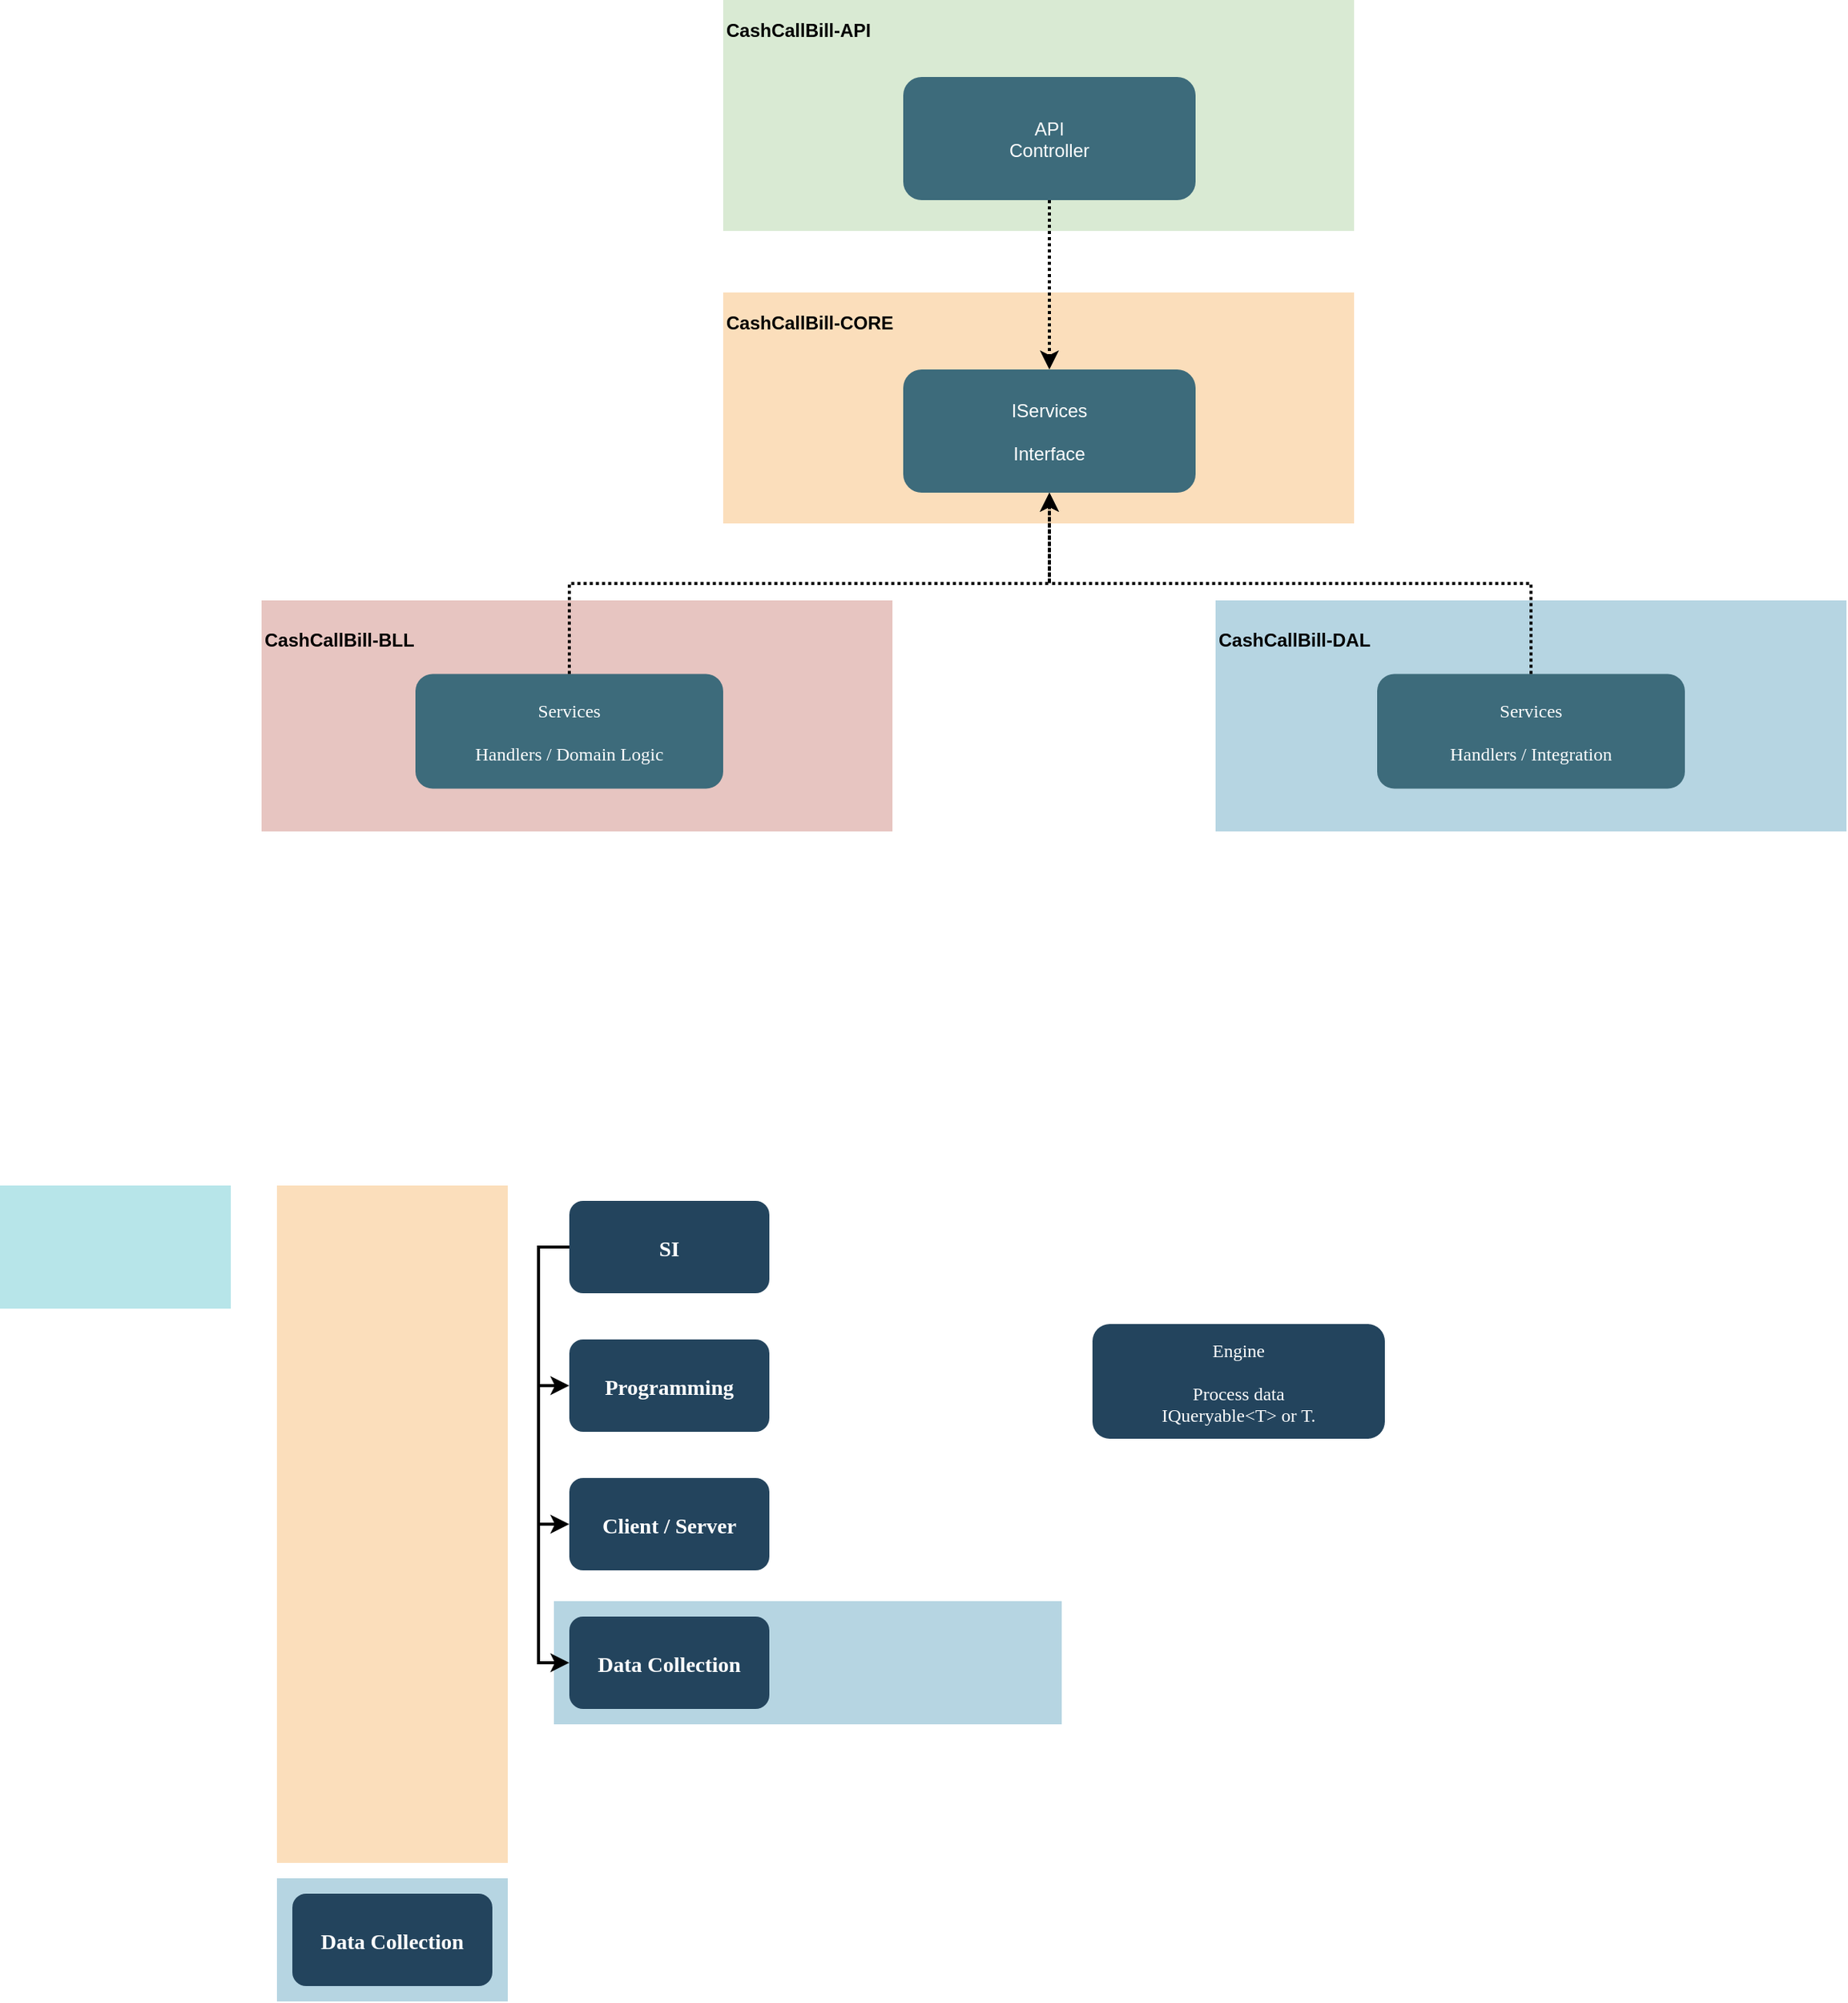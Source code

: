 <mxfile version="13.6.5" type="github">
  <diagram name="Page-1" id="2c0d36ab-eaac-3732-788b-9136903baeff">
    <mxGraphModel dx="1360" dy="802" grid="1" gridSize="10" guides="1" tooltips="1" connect="1" arrows="1" fold="1" page="1" pageScale="1.5" pageWidth="1169" pageHeight="827" background="#ffffff" math="0" shadow="0">
      <root>
        <mxCell id="0" />
        <mxCell id="1" parent="0" />
        <mxCell id="122" value="" style="fillColor=#10739E;strokeColor=none;opacity=30;" parent="1" vertex="1">
          <mxGeometry x="960" y="430" width="410" height="150" as="geometry" />
        </mxCell>
        <mxCell id="118" value="" style="fillColor=#F2931E;strokeColor=none;opacity=30;" parent="1" vertex="1">
          <mxGeometry x="350.0" y="810.0" width="150.0" height="440.0" as="geometry" />
        </mxCell>
        <mxCell id="117" value="" style="fillColor=#F2931E;strokeColor=none;opacity=30;" parent="1" vertex="1">
          <mxGeometry x="640" y="230" width="410" height="150" as="geometry" />
        </mxCell>
        <mxCell id="113" value="" style="fillColor=#10739E;strokeColor=none;opacity=30;" parent="1" vertex="1">
          <mxGeometry x="530" y="1080" width="330.0" height="80" as="geometry" />
        </mxCell>
        <mxCell id="112" value="" style="fillColor=#10739E;strokeColor=none;opacity=30;" parent="1" vertex="1">
          <mxGeometry x="350" y="1260" width="150" height="80" as="geometry" />
        </mxCell>
        <mxCell id="111" value="" style="fillColor=#D9EAD3;strokeColor=none" parent="1" vertex="1">
          <mxGeometry x="640" y="40" width="410" height="150" as="geometry" />
        </mxCell>
        <mxCell id="108" value="" style="fillColor=#12AAB5;strokeColor=none;opacity=30;" parent="1" vertex="1">
          <mxGeometry x="170" y="810" width="150" height="80" as="geometry" />
        </mxCell>
        <mxCell id="2" value="API&#xa;Controller" style="rounded=1;gradientColor=none;fontColor=#FFFFFF;fontStyle=0;fontFamily=Helvetica;fontSize=12;fillColor=#3D6B7B;horizontal=1;spacingTop=0;spacing=2;strokeWidth=1;strokeColor=none;" parent="1" vertex="1">
          <mxGeometry x="757" y="90" width="190" height="80" as="geometry" />
        </mxCell>
        <mxCell id="12" value="IServices&#xa;&#xa;Interface" style="rounded=1;gradientColor=none;strokeColor=none;fontColor=#FFFFFF;fontStyle=0;fontFamily=Helvetica;fontSize=12;fillColor=#3D6B7B;" parent="1" vertex="1">
          <mxGeometry x="757" y="280" width="190" height="80" as="geometry" />
        </mxCell>
        <mxCell id="23" value="Data Collection" style="rounded=1;fillColor=#23445D;gradientColor=none;strokeColor=none;fontColor=#FFFFFF;fontStyle=1;fontFamily=Tahoma;fontSize=14" parent="1" vertex="1">
          <mxGeometry x="360" y="1270" width="130" height="60" as="geometry" />
        </mxCell>
        <mxCell id="25" value="SI" style="rounded=1;fillColor=#23445D;gradientColor=none;strokeColor=none;fontColor=#FFFFFF;fontStyle=1;fontFamily=Tahoma;fontSize=14" parent="1" vertex="1">
          <mxGeometry x="540" y="820" width="130" height="60" as="geometry" />
        </mxCell>
        <mxCell id="26" value="Programming" style="rounded=1;fillColor=#23445D;gradientColor=none;strokeColor=none;fontColor=#FFFFFF;fontStyle=1;fontFamily=Tahoma;fontSize=14" parent="1" vertex="1">
          <mxGeometry x="540" y="910" width="130" height="60" as="geometry" />
        </mxCell>
        <mxCell id="27" value="Client / Server" style="rounded=1;fillColor=#23445D;gradientColor=none;strokeColor=none;fontColor=#FFFFFF;fontStyle=1;fontFamily=Tahoma;fontSize=14" parent="1" vertex="1">
          <mxGeometry x="540" y="1000" width="130" height="60" as="geometry" />
        </mxCell>
        <mxCell id="28" value="Data Collection" style="rounded=1;fillColor=#23445D;gradientColor=none;strokeColor=none;fontColor=#FFFFFF;fontStyle=1;fontFamily=Tahoma;fontSize=14" parent="1" vertex="1">
          <mxGeometry x="540" y="1090" width="130" height="60" as="geometry" />
        </mxCell>
        <mxCell id="29" value="Engine&#xa;&#xa;Process data&#xa;IQueryable&lt;T&gt; or T." style="rounded=1;fillColor=#23445D;gradientColor=none;strokeColor=none;fontColor=#FFFFFF;fontStyle=0;fontFamily=Tahoma;fontSize=12;" parent="1" vertex="1">
          <mxGeometry x="880" y="900" width="190" height="74.5" as="geometry" />
        </mxCell>
        <mxCell id="59" value="" style="edgeStyle=elbowEdgeStyle;elbow=vertical;strokeWidth=2;rounded=0;dashed=1;dashPattern=1 1;" parent="1" source="2" target="12" edge="1">
          <mxGeometry x="347" y="225.5" width="100" height="100" as="geometry">
            <mxPoint x="862.0" y="275.5" as="sourcePoint" />
            <mxPoint x="1467.0" y="345.5" as="targetPoint" />
          </mxGeometry>
        </mxCell>
        <mxCell id="70" value="" style="edgeStyle=elbowEdgeStyle;elbow=horizontal;strokeWidth=2;rounded=0" parent="1" source="25" target="26" edge="1">
          <mxGeometry x="100" y="500" width="100" height="100" as="geometry">
            <mxPoint x="100" y="600" as="sourcePoint" />
            <mxPoint x="200" y="500" as="targetPoint" />
            <Array as="points">
              <mxPoint x="520" y="900" />
            </Array>
          </mxGeometry>
        </mxCell>
        <mxCell id="71" value="" style="edgeStyle=elbowEdgeStyle;elbow=horizontal;strokeWidth=2;rounded=0" parent="1" source="25" target="27" edge="1">
          <mxGeometry x="100" y="500" width="100" height="100" as="geometry">
            <mxPoint x="100" y="600" as="sourcePoint" />
            <mxPoint x="200" y="500" as="targetPoint" />
            <Array as="points">
              <mxPoint x="520" y="940" />
            </Array>
          </mxGeometry>
        </mxCell>
        <mxCell id="72" value="" style="edgeStyle=elbowEdgeStyle;elbow=horizontal;strokeWidth=2;rounded=0" parent="1" source="25" target="28" edge="1">
          <mxGeometry x="100" y="500" width="100" height="100" as="geometry">
            <mxPoint x="100" y="600" as="sourcePoint" />
            <mxPoint x="200" y="500" as="targetPoint" />
            <Array as="points">
              <mxPoint x="520" y="980" />
            </Array>
          </mxGeometry>
        </mxCell>
        <mxCell id="BOrQ3AjpW1lH5a_4WWRU-123" value="CashCallBill-API" style="text;html=1;strokeColor=none;fillColor=none;align=left;verticalAlign=middle;whiteSpace=wrap;rounded=0;fontFamily=Helvetica;fontSize=12;fontStyle=1" vertex="1" parent="1">
          <mxGeometry x="640" y="50" width="120" height="20" as="geometry" />
        </mxCell>
        <mxCell id="BOrQ3AjpW1lH5a_4WWRU-124" value="CashCallBill-CORE" style="text;html=1;strokeColor=none;fillColor=none;align=left;verticalAlign=middle;whiteSpace=wrap;rounded=0;fontFamily=Helvetica;fontSize=12;fontStyle=1" vertex="1" parent="1">
          <mxGeometry x="640" y="240" width="120" height="20" as="geometry" />
        </mxCell>
        <mxCell id="123" value="" style="fillColor=#AE4132;strokeColor=none;opacity=30;" parent="1" vertex="1">
          <mxGeometry x="340" y="430" width="410" height="150" as="geometry" />
        </mxCell>
        <mxCell id="BOrQ3AjpW1lH5a_4WWRU-127" value="CashCallBill-BLL" style="text;html=1;strokeColor=none;fillColor=none;align=left;verticalAlign=middle;whiteSpace=wrap;rounded=0;fontFamily=Helvetica;fontSize=12;fontStyle=1" vertex="1" parent="1">
          <mxGeometry x="340" y="445.5" width="120" height="20" as="geometry" />
        </mxCell>
        <mxCell id="BOrQ3AjpW1lH5a_4WWRU-128" value="Services&#xa;&#xa;Handlers / Domain Logic" style="rounded=1;gradientColor=none;strokeColor=none;fontColor=#FFFFFF;fontStyle=0;fontFamily=Tahoma;fontSize=12;fillColor=#3D6B7B;" vertex="1" parent="1">
          <mxGeometry x="440" y="477.75" width="200" height="74.5" as="geometry" />
        </mxCell>
        <mxCell id="BOrQ3AjpW1lH5a_4WWRU-129" value="" style="edgeStyle=elbowEdgeStyle;elbow=vertical;strokeWidth=2;rounded=0;dashed=1;dashPattern=1 1;exitX=0.5;exitY=0;exitDx=0;exitDy=0;entryX=0.5;entryY=1;entryDx=0;entryDy=0;" edge="1" parent="1" source="BOrQ3AjpW1lH5a_4WWRU-128" target="12">
          <mxGeometry x="357" y="235.5" width="100" height="100" as="geometry">
            <mxPoint x="957" y="143" as="sourcePoint" />
            <mxPoint x="1230" y="143" as="targetPoint" />
          </mxGeometry>
        </mxCell>
        <mxCell id="BOrQ3AjpW1lH5a_4WWRU-132" value="CashCallBill-DAL" style="text;html=1;strokeColor=none;fillColor=none;align=left;verticalAlign=middle;whiteSpace=wrap;rounded=0;fontFamily=Helvetica;fontSize=12;fontStyle=1" vertex="1" parent="1">
          <mxGeometry x="960" y="445.5" width="120" height="20" as="geometry" />
        </mxCell>
        <mxCell id="BOrQ3AjpW1lH5a_4WWRU-133" value="Services&#xa;&#xa;Handlers / Integration" style="rounded=1;gradientColor=none;strokeColor=none;fontColor=#FFFFFF;fontStyle=0;fontFamily=Tahoma;fontSize=12;fillColor=#3D6B7B;" vertex="1" parent="1">
          <mxGeometry x="1065" y="477.75" width="200" height="74.5" as="geometry" />
        </mxCell>
        <mxCell id="BOrQ3AjpW1lH5a_4WWRU-134" value="" style="edgeStyle=elbowEdgeStyle;elbow=vertical;strokeWidth=2;rounded=0;dashed=1;dashPattern=1 1;exitX=0.5;exitY=0;exitDx=0;exitDy=0;entryX=0.5;entryY=1;entryDx=0;entryDy=0;" edge="1" parent="1" source="BOrQ3AjpW1lH5a_4WWRU-133" target="12">
          <mxGeometry x="367" y="245.5" width="100" height="100" as="geometry">
            <mxPoint x="545" y="487.75" as="sourcePoint" />
            <mxPoint x="850" y="370" as="targetPoint" />
          </mxGeometry>
        </mxCell>
      </root>
    </mxGraphModel>
  </diagram>
</mxfile>
